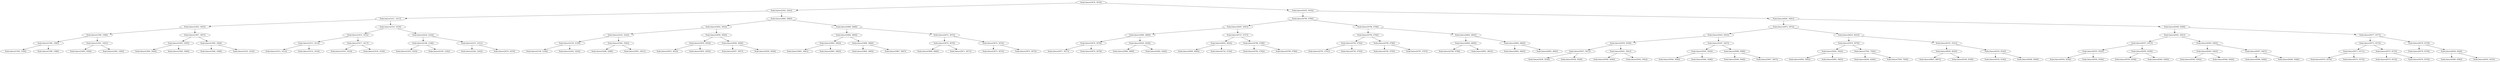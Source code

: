 digraph G{
1144192309 [label="Node{data=[3676, 3676]}"]
1144192309 -> 1152231114
1152231114 [label="Node{data=[2502, 2502]}"]
1152231114 -> 1415032739
1415032739 [label="Node{data=[1611, 1611]}"]
1415032739 -> 1979654148
1979654148 [label="Node{data=[1603, 1603]}"]
1979654148 -> 645374171
645374171 [label="Node{data=[1599, 1599]}"]
645374171 -> 256231721
256231721 [label="Node{data=[1566, 1566]}"]
256231721 -> 1720075733
1720075733 [label="Node{data=[1556, 1556]}"]
256231721 -> 1794487809
1794487809 [label="Node{data=[1598, 1598]}"]
645374171 -> 1897898748
1897898748 [label="Node{data=[1601, 1601]}"]
1897898748 -> 1353851255
1353851255 [label="Node{data=[1600, 1600]}"]
1897898748 -> 72253017
72253017 [label="Node{data=[1602, 1602]}"]
1979654148 -> 1129092463
1129092463 [label="Node{data=[1607, 1607]}"]
1129092463 -> 1338558392
1338558392 [label="Node{data=[1605, 1605]}"]
1338558392 -> 238087855
238087855 [label="Node{data=[1604, 1604]}"]
1338558392 -> 2038162822
2038162822 [label="Node{data=[1606, 1606]}"]
1129092463 -> 1580986411
1580986411 [label="Node{data=[1609, 1609]}"]
1580986411 -> 1472661843
1472661843 [label="Node{data=[1608, 1608]}"]
1580986411 -> 1577832594
1577832594 [label="Node{data=[1610, 1610]}"]
1415032739 -> 2021280000
2021280000 [label="Node{data=[1619, 1619]}"]
2021280000 -> 2034320524
2034320524 [label="Node{data=[1615, 1615]}"]
2034320524 -> 379803494
379803494 [label="Node{data=[1613, 1613]}"]
379803494 -> 380410464
380410464 [label="Node{data=[1612, 1612]}"]
379803494 -> 1018491900
1018491900 [label="Node{data=[1614, 1614]}"]
2034320524 -> 1336059330
1336059330 [label="Node{data=[1617, 1617]}"]
1336059330 -> 1136050999
1136050999 [label="Node{data=[1616, 1616]}"]
1336059330 -> 825966267
825966267 [label="Node{data=[1618, 1618]}"]
2021280000 -> 705364083
705364083 [label="Node{data=[2224, 2224]}"]
705364083 -> 1885158469
1885158469 [label="Node{data=[2166, 2166]}"]
1885158469 -> 92796418
92796418 [label="Node{data=[1635, 1635]}"]
1885158469 -> 1839320815
1839320815 [label="Node{data=[2185, 2185]}"]
705364083 -> 534467504
534467504 [label="Node{data=[2331, 2331]}"]
534467504 -> 108919578
108919578 [label="Node{data=[2242, 2242]}"]
534467504 -> 1022372401
1022372401 [label="Node{data=[2470, 2470]}"]
1152231114 -> 1598381558
1598381558 [label="Node{data=[3660, 3660]}"]
1598381558 -> 449237885
449237885 [label="Node{data=[3652, 3652]}"]
449237885 -> 1938447892
1938447892 [label="Node{data=[3232, 3232]}"]
1938447892 -> 1310082038
1310082038 [label="Node{data=[3159, 3159]}"]
1310082038 -> 994647343
994647343 [label="Node{data=[3149, 3149]}"]
1310082038 -> 389577728
389577728 [label="Node{data=[3202, 3202]}"]
1938447892 -> 920910349
920910349 [label="Node{data=[3383, 3383]}"]
920910349 -> 1251350228
1251350228 [label="Node{data=[3268, 3268]}"]
920910349 -> 960875212
960875212 [label="Node{data=[3651, 3651]}"]
449237885 -> 1833531800
1833531800 [label="Node{data=[3656, 3656]}"]
1833531800 -> 1154733486
1154733486 [label="Node{data=[3654, 3654]}"]
1154733486 -> 1049189206
1049189206 [label="Node{data=[3653, 3653]}"]
1154733486 -> 688780769
688780769 [label="Node{data=[3655, 3655]}"]
1833531800 -> 263113953
263113953 [label="Node{data=[3658, 3658]}"]
263113953 -> 1435112991
1435112991 [label="Node{data=[3657, 3657]}"]
263113953 -> 556639251
556639251 [label="Node{data=[3659, 3659]}"]
1598381558 -> 1741287210
1741287210 [label="Node{data=[3668, 3668]}"]
1741287210 -> 511311606
511311606 [label="Node{data=[3664, 3664]}"]
511311606 -> 457587144
457587144 [label="Node{data=[3662, 3662]}"]
457587144 -> 1468472207
1468472207 [label="Node{data=[3661, 3661]}"]
457587144 -> 2141134570
2141134570 [label="Node{data=[3663, 3663]}"]
511311606 -> 775995809
775995809 [label="Node{data=[3666, 3666]}"]
775995809 -> 73541080
73541080 [label="Node{data=[3665, 3665]}"]
775995809 -> 1800805816
1800805816 [label="Node{data=[3667, 3667]}"]
1741287210 -> 1815688822
1815688822 [label="Node{data=[3672, 3672]}"]
1815688822 -> 1155317657
1155317657 [label="Node{data=[3670, 3670]}"]
1155317657 -> 1367674431
1367674431 [label="Node{data=[3669, 3669]}"]
1155317657 -> 182809194
182809194 [label="Node{data=[3671, 3671]}"]
1815688822 -> 801800134
801800134 [label="Node{data=[3674, 3674]}"]
801800134 -> 248200657
248200657 [label="Node{data=[3673, 3673]}"]
801800134 -> 2009476801
2009476801 [label="Node{data=[3675, 3675]}"]
1144192309 -> 1452373105
1452373105 [label="Node{data=[5035, 5035]}"]
1452373105 -> 710477098
710477098 [label="Node{data=[4790, 4790]}"]
710477098 -> 2108391429
2108391429 [label="Node{data=[4587, 4587]}"]
2108391429 -> 995957079
995957079 [label="Node{data=[3680, 3680]}"]
995957079 -> 1722994865
1722994865 [label="Node{data=[3678, 3678]}"]
1722994865 -> 77654296
77654296 [label="Node{data=[3677, 3677]}"]
1722994865 -> 623573537
623573537 [label="Node{data=[3679, 3679]}"]
995957079 -> 1986975858
1986975858 [label="Node{data=[4029, 4029]}"]
1986975858 -> 103397718
103397718 [label="Node{data=[3999, 3999]}"]
1986975858 -> 88242338
88242338 [label="Node{data=[4282, 4282]}"]
2108391429 -> 2001428953
2001428953 [label="Node{data=[4727, 4727]}"]
2001428953 -> 2011597322
2011597322 [label="Node{data=[4654, 4654]}"]
2011597322 -> 1011773097
1011773097 [label="Node{data=[4600, 4600]}"]
2011597322 -> 710903530
710903530 [label="Node{data=[4724, 4724]}"]
2001428953 -> 104234961
104234961 [label="Node{data=[4788, 4788]}"]
104234961 -> 1170408391
1170408391 [label="Node{data=[4782, 4782]}"]
104234961 -> 179767024
179767024 [label="Node{data=[4789, 4789]}"]
710477098 -> 1552525722
1552525722 [label="Node{data=[4798, 4798]}"]
1552525722 -> 1769245997
1769245997 [label="Node{data=[4794, 4794]}"]
1769245997 -> 880047871
880047871 [label="Node{data=[4792, 4792]}"]
880047871 -> 113669639
113669639 [label="Node{data=[4791, 4791]}"]
880047871 -> 395495996
395495996 [label="Node{data=[4793, 4793]}"]
1769245997 -> 1522671622
1522671622 [label="Node{data=[4796, 4796]}"]
1522671622 -> 1301706287
1301706287 [label="Node{data=[4795, 4795]}"]
1522671622 -> 2027243476
2027243476 [label="Node{data=[4797, 4797]}"]
1552525722 -> 2031591896
2031591896 [label="Node{data=[4802, 4802]}"]
2031591896 -> 840858860
840858860 [label="Node{data=[4800, 4800]}"]
840858860 -> 1288127374
1288127374 [label="Node{data=[4799, 4799]}"]
840858860 -> 519980581
519980581 [label="Node{data=[4801, 4801]}"]
2031591896 -> 1512254787
1512254787 [label="Node{data=[4804, 4804]}"]
1512254787 -> 463193079
463193079 [label="Node{data=[4803, 4803]}"]
1512254787 -> 1832265785
1832265785 [label="Node{data=[4805, 4805]}"]
1452373105 -> 26576084
26576084 [label="Node{data=[9281, 9281]}"]
26576084 -> 1117780112
1117780112 [label="Node{data=[5872, 5872]}"]
1117780112 -> 131993423
131993423 [label="Node{data=[5043, 5043]}"]
131993423 -> 1534429293
1534429293 [label="Node{data=[5039, 5039]}"]
1534429293 -> 1986729203
1986729203 [label="Node{data=[5037, 5037]}"]
1986729203 -> 1267542486
1267542486 [label="Node{data=[5036, 5036]}"]
1986729203 -> 1012855711
1012855711 [label="Node{data=[5038, 5038]}"]
1534429293 -> 1268720281
1268720281 [label="Node{data=[5041, 5041]}"]
1268720281 -> 1711111061
1711111061 [label="Node{data=[5040, 5040]}"]
1268720281 -> 1193028965
1193028965 [label="Node{data=[5042, 5042]}"]
131993423 -> 202763282
202763282 [label="Node{data=[5047, 5047]}"]
202763282 -> 1051499747
1051499747 [label="Node{data=[5045, 5045]}"]
1051499747 -> 805534064
805534064 [label="Node{data=[5044, 5044]}"]
1051499747 -> 382864656
382864656 [label="Node{data=[5046, 5046]}"]
202763282 -> 897848996
897848996 [label="Node{data=[5098, 5098]}"]
897848996 -> 1863700339
1863700339 [label="Node{data=[5048, 5048]}"]
897848996 -> 1157034776
1157034776 [label="Node{data=[5857, 5857]}"]
1117780112 -> 1112198171
1112198171 [label="Node{data=[8023, 8023]}"]
1112198171 -> 1475265472
1475265472 [label="Node{data=[5979, 5979]}"]
1475265472 -> 373415961
373415961 [label="Node{data=[5942, 5942]}"]
373415961 -> 1708965882
1708965882 [label="Node{data=[5902, 5902]}"]
373415961 -> 1910676814
1910676814 [label="Node{data=[5965, 5965]}"]
1475265472 -> 1353953393
1353953393 [label="Node{data=[7592, 7592]}"]
1353953393 -> 1240191830
1240191830 [label="Node{data=[6264, 6264]}"]
1353953393 -> 1237882622
1237882622 [label="Node{data=[7959, 7959]}"]
1112198171 -> 740653668
740653668 [label="Node{data=[9191, 9191]}"]
740653668 -> 1641572265
1641572265 [label="Node{data=[9020, 9020]}"]
1641572265 -> 1992194471
1992194471 [label="Node{data=[8907, 8907]}"]
1641572265 -> 2076995304
2076995304 [label="Node{data=[9190, 9190]}"]
740653668 -> 2092813743
2092813743 [label="Node{data=[9193, 9193]}"]
2092813743 -> 1593448638
1593448638 [label="Node{data=[9192, 9192]}"]
2092813743 -> 1527521671
1527521671 [label="Node{data=[9266, 9266]}"]
26576084 -> 1135587104
1135587104 [label="Node{data=[9369, 9369]}"]
1135587104 -> 1366151759
1366151759 [label="Node{data=[9361, 9361]}"]
1366151759 -> 1608261428
1608261428 [label="Node{data=[9357, 9357]}"]
1608261428 -> 1701186897
1701186897 [label="Node{data=[9355, 9355]}"]
1701186897 -> 1527670898
1527670898 [label="Node{data=[9354, 9354]}"]
1701186897 -> 1682847478
1682847478 [label="Node{data=[9356, 9356]}"]
1608261428 -> 1540665588
1540665588 [label="Node{data=[9359, 9359]}"]
1540665588 -> 235745882
235745882 [label="Node{data=[9358, 9358]}"]
1540665588 -> 644388369
644388369 [label="Node{data=[9360, 9360]}"]
1366151759 -> 855965100
855965100 [label="Node{data=[9365, 9365]}"]
855965100 -> 1302968360
1302968360 [label="Node{data=[9363, 9363]}"]
1302968360 -> 718396453
718396453 [label="Node{data=[9362, 9362]}"]
1302968360 -> 1223368560
1223368560 [label="Node{data=[9364, 9364]}"]
855965100 -> 1544974940
1544974940 [label="Node{data=[9367, 9367]}"]
1544974940 -> 1560213774
1560213774 [label="Node{data=[9366, 9366]}"]
1544974940 -> 2020226624
2020226624 [label="Node{data=[9368, 9368]}"]
1135587104 -> 1760208546
1760208546 [label="Node{data=[9377, 9377]}"]
1760208546 -> 117554545
117554545 [label="Node{data=[9373, 9373]}"]
117554545 -> 748421654
748421654 [label="Node{data=[9371, 9371]}"]
748421654 -> 99482099
99482099 [label="Node{data=[9370, 9370]}"]
748421654 -> 940544090
940544090 [label="Node{data=[9372, 9372]}"]
117554545 -> 854542367
854542367 [label="Node{data=[9375, 9375]}"]
854542367 -> 2117038310
2117038310 [label="Node{data=[9374, 9374]}"]
854542367 -> 342310065
342310065 [label="Node{data=[9376, 9376]}"]
1760208546 -> 1353642791
1353642791 [label="Node{data=[9379, 9379]}"]
1353642791 -> 407496349
407496349 [label="Node{data=[9378, 9378]}"]
1353642791 -> 501484850
501484850 [label="Node{data=[9428, 9428]}"]
501484850 -> 810236043
810236043 [label="Node{data=[9380, 9380]}"]
501484850 -> 391889518
391889518 [label="Node{data=[9435, 9435]}"]
}